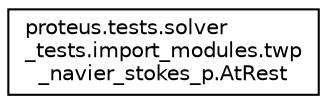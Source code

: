 digraph "Graphical Class Hierarchy"
{
 // LATEX_PDF_SIZE
  edge [fontname="Helvetica",fontsize="10",labelfontname="Helvetica",labelfontsize="10"];
  node [fontname="Helvetica",fontsize="10",shape=record];
  rankdir="LR";
  Node0 [label="proteus.tests.solver\l_tests.import_modules.twp\l_navier_stokes_p.AtRest",height=0.2,width=0.4,color="black", fillcolor="white", style="filled",URL="$d7/d7b/classproteus_1_1tests_1_1solver__tests_1_1import__modules_1_1twp__navier__stokes__p_1_1AtRest.html",tooltip=" "];
}
